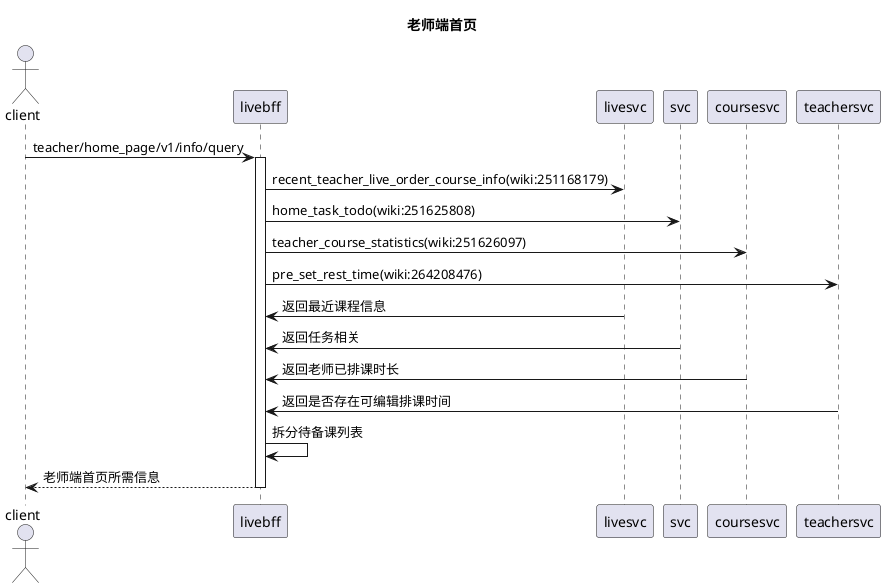 @startuml
Actor C as "client" order 1
participant BFF as "livebff" order 2
participant LIVE as "livesvc" order 3
participant SVC as "svc" order 3
participant COURSE as "coursesvc" order 3
participant TEACHER as "teachersvc" order 3

title: 老师端首页

C -> BFF: teacher/home_page/v1/info/query
activate BFF
BFF-> LIVE: recent_teacher_live_order_course_info(wiki:251168179)
BFF-> SVC: home_task_todo(wiki:251625808)
BFF-> COURSE: teacher_course_statistics(wiki:251626097)
BFF-> TEACHER: pre_set_rest_time(wiki:264208476)
LIVE-> BFF: 返回最近课程信息
SVC->BFF: 返回任务相关
COURSE->BFF: 返回老师已排课时长
TEACHER-> BFF: 返回是否存在可编辑排课时间
BFF->BFF: 拆分待备课列表
return 老师端首页所需信息
@enduml